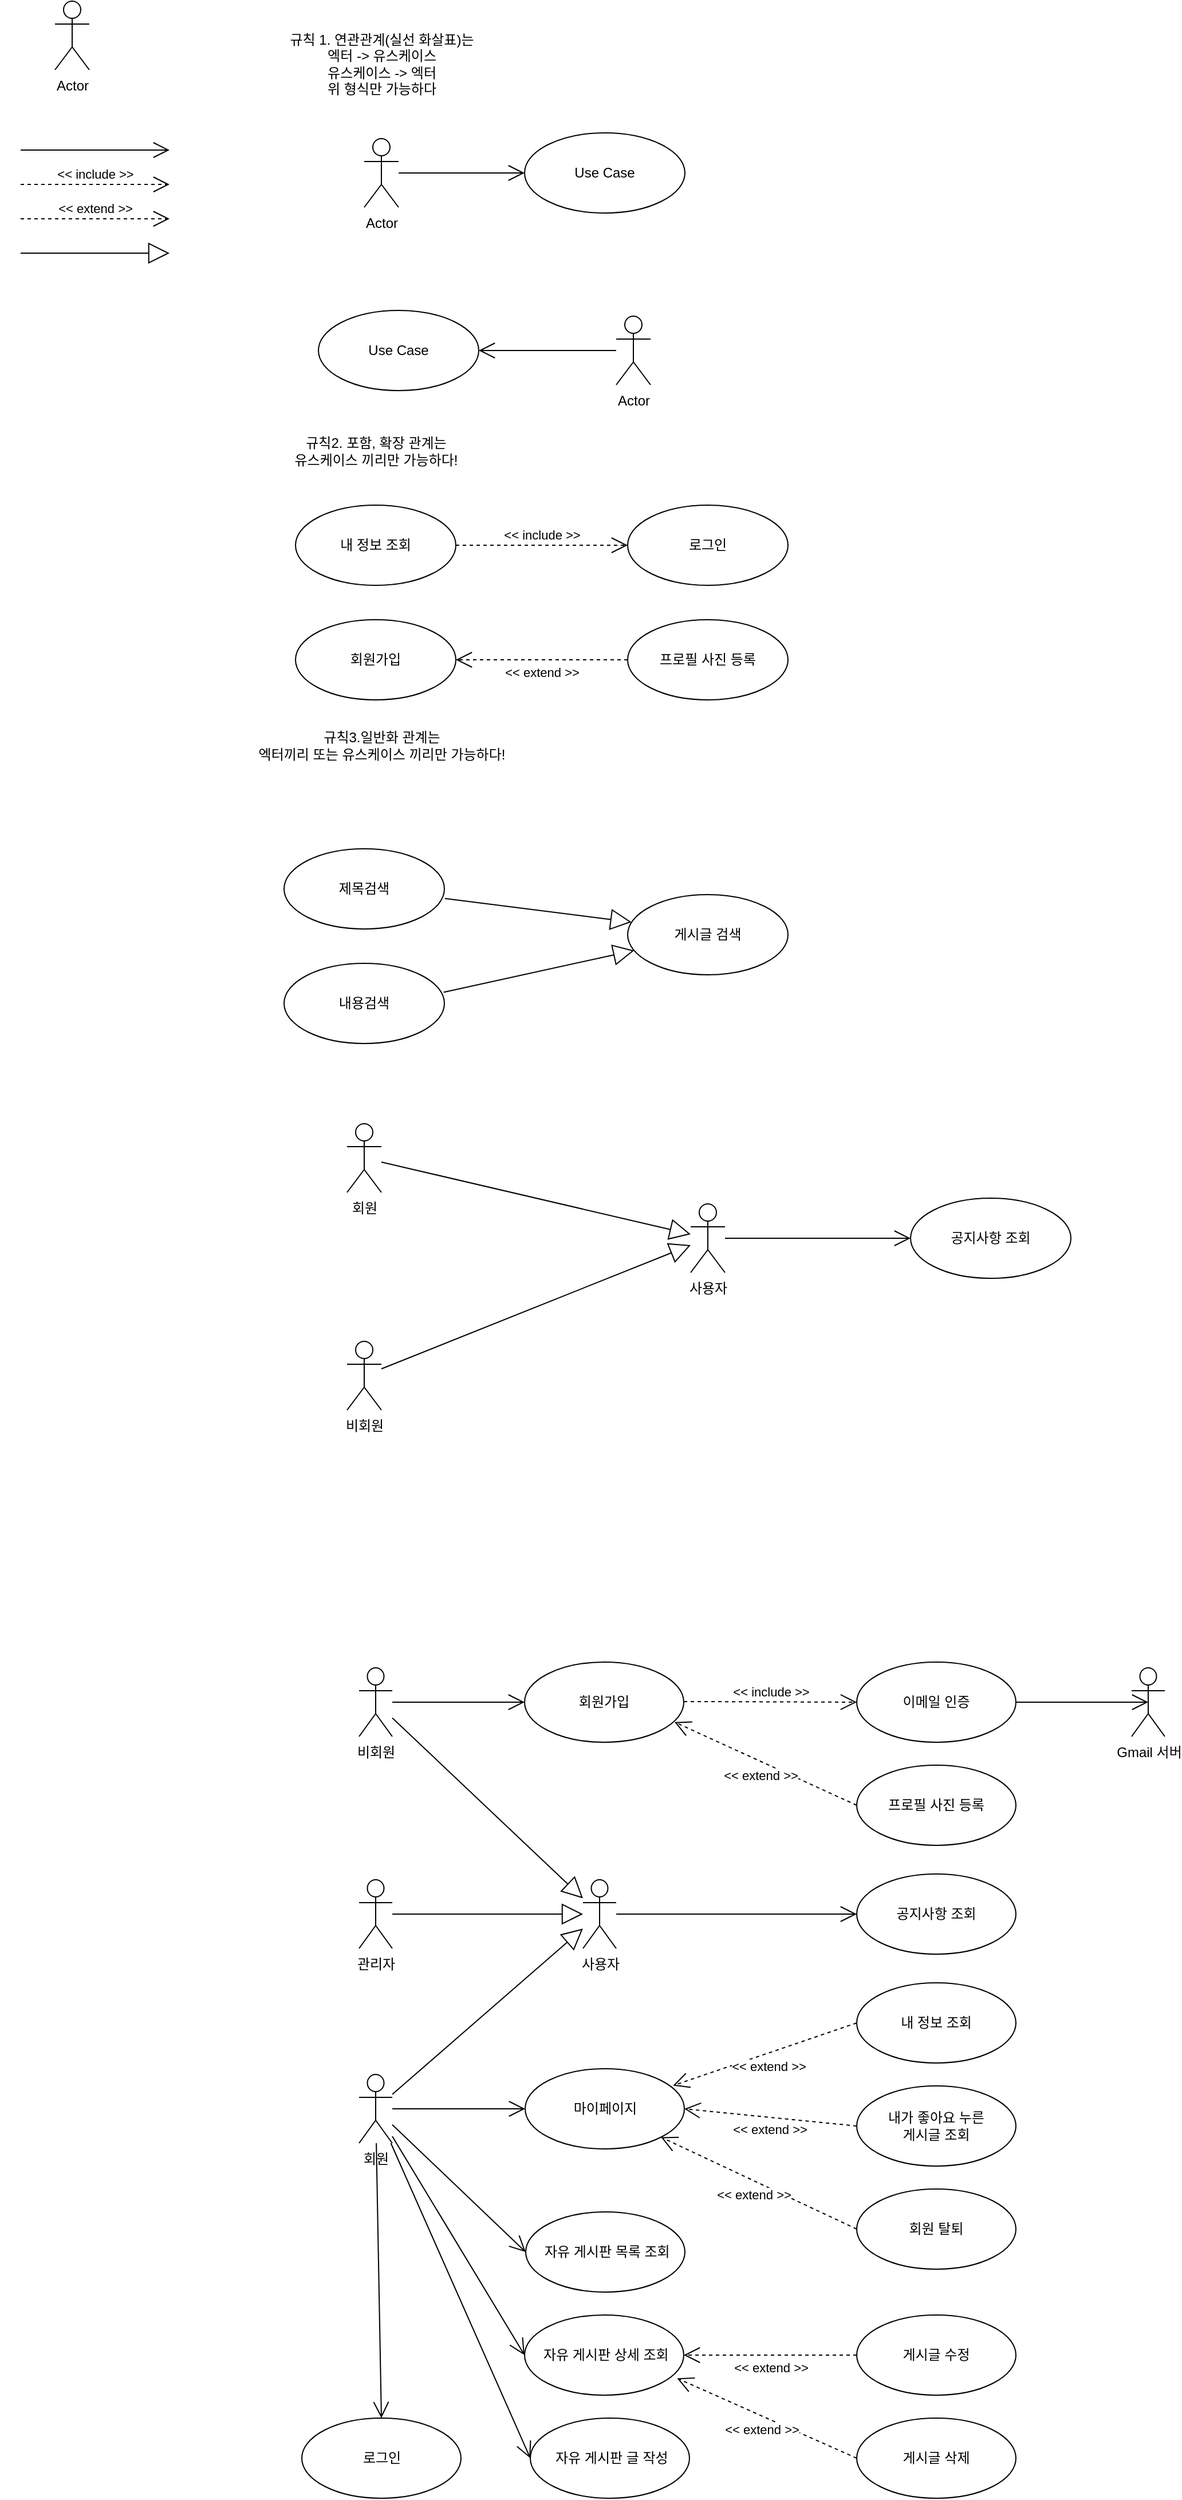 <mxfile version="21.5.1" type="device">
  <diagram name="페이지-1" id="GHzYC1kFA0pd2_-ugyQo">
    <mxGraphModel dx="1023" dy="1194" grid="1" gridSize="10" guides="1" tooltips="1" connect="1" arrows="1" fold="1" page="1" pageScale="1" pageWidth="827" pageHeight="1169" math="0" shadow="0">
      <root>
        <mxCell id="0" />
        <mxCell id="1" parent="0" />
        <mxCell id="xdDOXgokQ3Xpl5yxTw0o-1" value="Actor" style="shape=umlActor;verticalLabelPosition=bottom;verticalAlign=top;html=1;outlineConnect=0;" parent="1" vertex="1">
          <mxGeometry x="80" y="100" width="30" height="60" as="geometry" />
        </mxCell>
        <mxCell id="xdDOXgokQ3Xpl5yxTw0o-4" value="게시글 검색" style="ellipse;whiteSpace=wrap;html=1;" parent="1" vertex="1">
          <mxGeometry x="580" y="880" width="140" height="70" as="geometry" />
        </mxCell>
        <mxCell id="xdDOXgokQ3Xpl5yxTw0o-5" value="" style="endArrow=open;endFill=1;endSize=12;html=1;rounded=0;" parent="1" edge="1">
          <mxGeometry width="160" relative="1" as="geometry">
            <mxPoint x="50" y="230" as="sourcePoint" />
            <mxPoint x="180" y="230" as="targetPoint" />
          </mxGeometry>
        </mxCell>
        <mxCell id="xdDOXgokQ3Xpl5yxTw0o-6" value="&amp;lt;&amp;lt; include &amp;gt;&amp;gt;" style="endArrow=open;endSize=12;dashed=1;html=1;rounded=0;" parent="1" edge="1">
          <mxGeometry y="10" width="160" relative="1" as="geometry">
            <mxPoint x="50" y="260" as="sourcePoint" />
            <mxPoint x="180" y="260" as="targetPoint" />
            <mxPoint y="1" as="offset" />
          </mxGeometry>
        </mxCell>
        <mxCell id="xdDOXgokQ3Xpl5yxTw0o-9" value="&amp;lt;&amp;lt; extend &amp;gt;&amp;gt;" style="endArrow=open;endSize=12;dashed=1;html=1;rounded=0;" parent="1" edge="1">
          <mxGeometry y="10" width="160" relative="1" as="geometry">
            <mxPoint x="50" y="290" as="sourcePoint" />
            <mxPoint x="180" y="290" as="targetPoint" />
            <mxPoint y="1" as="offset" />
          </mxGeometry>
        </mxCell>
        <mxCell id="xdDOXgokQ3Xpl5yxTw0o-12" value="" style="endArrow=block;endSize=16;endFill=0;html=1;rounded=0;" parent="1" edge="1">
          <mxGeometry width="160" relative="1" as="geometry">
            <mxPoint x="50" y="320" as="sourcePoint" />
            <mxPoint x="180" y="320" as="targetPoint" />
          </mxGeometry>
        </mxCell>
        <mxCell id="xdDOXgokQ3Xpl5yxTw0o-13" value="규칙 1. 연관관계(실선 화살표)는&lt;br&gt;엑터 -&amp;gt; 유스케이스&lt;br&gt;유스케이스 -&amp;gt; 엑터&lt;br&gt;위 형식만 가능하다" style="text;html=1;align=center;verticalAlign=middle;resizable=0;points=[];autosize=1;strokeColor=none;fillColor=none;" parent="1" vertex="1">
          <mxGeometry x="265" y="120" width="200" height="70" as="geometry" />
        </mxCell>
        <mxCell id="xdDOXgokQ3Xpl5yxTw0o-14" value="Actor" style="shape=umlActor;verticalLabelPosition=bottom;verticalAlign=top;html=1;outlineConnect=0;" parent="1" vertex="1">
          <mxGeometry x="350" y="220" width="30" height="60" as="geometry" />
        </mxCell>
        <mxCell id="xdDOXgokQ3Xpl5yxTw0o-15" value="Use Case" style="ellipse;whiteSpace=wrap;html=1;" parent="1" vertex="1">
          <mxGeometry x="490" y="215" width="140" height="70" as="geometry" />
        </mxCell>
        <mxCell id="xdDOXgokQ3Xpl5yxTw0o-16" value="" style="endArrow=open;endFill=1;endSize=12;html=1;rounded=0;entryX=0;entryY=0.5;entryDx=0;entryDy=0;" parent="1" source="xdDOXgokQ3Xpl5yxTw0o-14" target="xdDOXgokQ3Xpl5yxTw0o-15" edge="1">
          <mxGeometry width="160" relative="1" as="geometry">
            <mxPoint x="440" y="330" as="sourcePoint" />
            <mxPoint x="470" y="245" as="targetPoint" />
          </mxGeometry>
        </mxCell>
        <mxCell id="xdDOXgokQ3Xpl5yxTw0o-18" value="Actor" style="shape=umlActor;verticalLabelPosition=bottom;verticalAlign=top;html=1;outlineConnect=0;" parent="1" vertex="1">
          <mxGeometry x="570" y="375" width="30" height="60" as="geometry" />
        </mxCell>
        <mxCell id="xdDOXgokQ3Xpl5yxTw0o-22" value="Use Case" style="ellipse;whiteSpace=wrap;html=1;" parent="1" vertex="1">
          <mxGeometry x="310" y="370" width="140" height="70" as="geometry" />
        </mxCell>
        <mxCell id="xdDOXgokQ3Xpl5yxTw0o-23" value="" style="endArrow=open;endFill=1;endSize=12;html=1;rounded=0;entryX=1;entryY=0.5;entryDx=0;entryDy=0;" parent="1" source="xdDOXgokQ3Xpl5yxTw0o-18" target="xdDOXgokQ3Xpl5yxTw0o-22" edge="1">
          <mxGeometry width="160" relative="1" as="geometry">
            <mxPoint x="560" y="407" as="sourcePoint" />
            <mxPoint x="465" y="405" as="targetPoint" />
          </mxGeometry>
        </mxCell>
        <mxCell id="xdDOXgokQ3Xpl5yxTw0o-24" value="규칙2. 포함, 확장 관계는&lt;br&gt;유스케이스 끼리만 가능하다!" style="text;html=1;align=center;verticalAlign=middle;resizable=0;points=[];autosize=1;strokeColor=none;fillColor=none;" parent="1" vertex="1">
          <mxGeometry x="270" y="473" width="180" height="40" as="geometry" />
        </mxCell>
        <mxCell id="xdDOXgokQ3Xpl5yxTw0o-25" value="내 정보 조회" style="ellipse;whiteSpace=wrap;html=1;" parent="1" vertex="1">
          <mxGeometry x="290" y="540" width="140" height="70" as="geometry" />
        </mxCell>
        <mxCell id="xdDOXgokQ3Xpl5yxTw0o-26" value="로그인" style="ellipse;whiteSpace=wrap;html=1;" parent="1" vertex="1">
          <mxGeometry x="580" y="540" width="140" height="70" as="geometry" />
        </mxCell>
        <mxCell id="xdDOXgokQ3Xpl5yxTw0o-27" value="&amp;lt;&amp;lt; include &amp;gt;&amp;gt;" style="endArrow=open;endSize=12;dashed=1;html=1;rounded=0;exitX=1;exitY=0.5;exitDx=0;exitDy=0;entryX=0;entryY=0.5;entryDx=0;entryDy=0;" parent="1" source="xdDOXgokQ3Xpl5yxTw0o-25" target="xdDOXgokQ3Xpl5yxTw0o-26" edge="1">
          <mxGeometry y="10" width="160" relative="1" as="geometry">
            <mxPoint x="456" y="578" as="sourcePoint" />
            <mxPoint x="566.0" y="575" as="targetPoint" />
            <mxPoint y="1" as="offset" />
          </mxGeometry>
        </mxCell>
        <mxCell id="xdDOXgokQ3Xpl5yxTw0o-28" value="회원가입" style="ellipse;whiteSpace=wrap;html=1;" parent="1" vertex="1">
          <mxGeometry x="290" y="640" width="140" height="70" as="geometry" />
        </mxCell>
        <mxCell id="xdDOXgokQ3Xpl5yxTw0o-29" value="프로필 사진 등록" style="ellipse;whiteSpace=wrap;html=1;" parent="1" vertex="1">
          <mxGeometry x="580" y="640" width="140" height="70" as="geometry" />
        </mxCell>
        <mxCell id="xdDOXgokQ3Xpl5yxTw0o-31" value="&amp;lt;&amp;lt; extend &amp;gt;&amp;gt;" style="endArrow=open;endSize=12;dashed=1;html=1;rounded=0;exitX=0;exitY=0.5;exitDx=0;exitDy=0;entryX=1;entryY=0.5;entryDx=0;entryDy=0;" parent="1" source="xdDOXgokQ3Xpl5yxTw0o-29" target="xdDOXgokQ3Xpl5yxTw0o-28" edge="1">
          <mxGeometry y="10" width="160" relative="1" as="geometry">
            <mxPoint x="566.0" y="675" as="sourcePoint" />
            <mxPoint x="406" y="790" as="targetPoint" />
            <mxPoint y="1" as="offset" />
          </mxGeometry>
        </mxCell>
        <mxCell id="xdDOXgokQ3Xpl5yxTw0o-32" value="규칙3.일반화 관계는&lt;br&gt;엑터끼리 또는 유스케이스 끼리만 가능하다!" style="text;html=1;align=center;verticalAlign=middle;resizable=0;points=[];autosize=1;strokeColor=none;fillColor=none;" parent="1" vertex="1">
          <mxGeometry x="235" y="730" width="260" height="40" as="geometry" />
        </mxCell>
        <mxCell id="xdDOXgokQ3Xpl5yxTw0o-33" value="제목검색" style="ellipse;whiteSpace=wrap;html=1;" parent="1" vertex="1">
          <mxGeometry x="280" y="840" width="140" height="70" as="geometry" />
        </mxCell>
        <mxCell id="xdDOXgokQ3Xpl5yxTw0o-34" value="내용검색" style="ellipse;whiteSpace=wrap;html=1;" parent="1" vertex="1">
          <mxGeometry x="280" y="940" width="140" height="70" as="geometry" />
        </mxCell>
        <mxCell id="xdDOXgokQ3Xpl5yxTw0o-35" value="" style="endArrow=block;endSize=16;endFill=0;html=1;rounded=0;entryX=0.024;entryY=0.343;entryDx=0;entryDy=0;entryPerimeter=0;exitX=1.003;exitY=0.62;exitDx=0;exitDy=0;exitPerimeter=0;" parent="1" source="xdDOXgokQ3Xpl5yxTw0o-33" target="xdDOXgokQ3Xpl5yxTw0o-4" edge="1">
          <mxGeometry width="160" relative="1" as="geometry">
            <mxPoint x="450" y="860" as="sourcePoint" />
            <mxPoint x="580" y="860" as="targetPoint" />
          </mxGeometry>
        </mxCell>
        <mxCell id="xdDOXgokQ3Xpl5yxTw0o-36" value="" style="endArrow=block;endSize=16;endFill=0;html=1;rounded=0;entryX=0.041;entryY=0.696;entryDx=0;entryDy=0;entryPerimeter=0;exitX=0.995;exitY=0.36;exitDx=0;exitDy=0;exitPerimeter=0;" parent="1" source="xdDOXgokQ3Xpl5yxTw0o-34" target="xdDOXgokQ3Xpl5yxTw0o-4" edge="1">
          <mxGeometry width="160" relative="1" as="geometry">
            <mxPoint x="430" y="920" as="sourcePoint" />
            <mxPoint x="583" y="991" as="targetPoint" />
          </mxGeometry>
        </mxCell>
        <mxCell id="xdDOXgokQ3Xpl5yxTw0o-37" value="회원" style="shape=umlActor;verticalLabelPosition=bottom;verticalAlign=top;html=1;outlineConnect=0;" parent="1" vertex="1">
          <mxGeometry x="335" y="1080" width="30" height="60" as="geometry" />
        </mxCell>
        <mxCell id="xdDOXgokQ3Xpl5yxTw0o-38" value="사용자" style="shape=umlActor;verticalLabelPosition=bottom;verticalAlign=top;html=1;outlineConnect=0;" parent="1" vertex="1">
          <mxGeometry x="635" y="1150" width="30" height="60" as="geometry" />
        </mxCell>
        <mxCell id="xdDOXgokQ3Xpl5yxTw0o-39" value="비회원" style="shape=umlActor;verticalLabelPosition=bottom;verticalAlign=top;html=1;outlineConnect=0;" parent="1" vertex="1">
          <mxGeometry x="335" y="1270" width="30" height="60" as="geometry" />
        </mxCell>
        <mxCell id="xdDOXgokQ3Xpl5yxTw0o-40" value="" style="endArrow=block;endSize=16;endFill=0;html=1;rounded=0;" parent="1" source="xdDOXgokQ3Xpl5yxTw0o-37" target="xdDOXgokQ3Xpl5yxTw0o-38" edge="1">
          <mxGeometry width="160" relative="1" as="geometry">
            <mxPoint x="390" y="1120" as="sourcePoint" />
            <mxPoint x="540" y="1190" as="targetPoint" />
          </mxGeometry>
        </mxCell>
        <mxCell id="xdDOXgokQ3Xpl5yxTw0o-47" value="" style="endArrow=block;endSize=16;endFill=0;html=1;rounded=0;" parent="1" source="xdDOXgokQ3Xpl5yxTw0o-39" target="xdDOXgokQ3Xpl5yxTw0o-38" edge="1">
          <mxGeometry width="160" relative="1" as="geometry">
            <mxPoint x="440" y="1260" as="sourcePoint" />
            <mxPoint x="710" y="1324" as="targetPoint" />
          </mxGeometry>
        </mxCell>
        <mxCell id="xdDOXgokQ3Xpl5yxTw0o-50" value="공지사항 조회" style="ellipse;whiteSpace=wrap;html=1;" parent="1" vertex="1">
          <mxGeometry x="827" y="1145" width="140" height="70" as="geometry" />
        </mxCell>
        <mxCell id="xdDOXgokQ3Xpl5yxTw0o-52" value="" style="endArrow=open;endFill=1;endSize=12;html=1;rounded=0;" parent="1" source="xdDOXgokQ3Xpl5yxTw0o-38" target="xdDOXgokQ3Xpl5yxTw0o-50" edge="1">
          <mxGeometry width="160" relative="1" as="geometry">
            <mxPoint x="620" y="1179.41" as="sourcePoint" />
            <mxPoint x="720" y="1180" as="targetPoint" />
          </mxGeometry>
        </mxCell>
        <mxCell id="W0R5EeFyvwS9dRH4JwOf-3" value="비회원" style="shape=umlActor;verticalLabelPosition=bottom;verticalAlign=top;html=1;outlineConnect=0;" vertex="1" parent="1">
          <mxGeometry x="345.5" y="1555" width="29" height="60" as="geometry" />
        </mxCell>
        <mxCell id="W0R5EeFyvwS9dRH4JwOf-4" value="회원가입" style="ellipse;whiteSpace=wrap;html=1;" vertex="1" parent="1">
          <mxGeometry x="490" y="1550" width="139" height="70" as="geometry" />
        </mxCell>
        <mxCell id="W0R5EeFyvwS9dRH4JwOf-5" value="" style="endArrow=open;endFill=1;endSize=12;html=1;rounded=0;entryX=0;entryY=0.5;entryDx=0;entryDy=0;" edge="1" parent="1" source="W0R5EeFyvwS9dRH4JwOf-3" target="W0R5EeFyvwS9dRH4JwOf-4">
          <mxGeometry width="160" relative="1" as="geometry">
            <mxPoint x="370" y="1585" as="sourcePoint" />
            <mxPoint x="510" y="1584.44" as="targetPoint" />
          </mxGeometry>
        </mxCell>
        <mxCell id="W0R5EeFyvwS9dRH4JwOf-6" value="&amp;lt;&amp;lt; include &amp;gt;&amp;gt;" style="endArrow=open;endSize=12;dashed=1;html=1;rounded=0;exitX=1;exitY=0.492;exitDx=0;exitDy=0;exitPerimeter=0;entryX=0;entryY=0.5;entryDx=0;entryDy=0;" edge="1" parent="1" source="W0R5EeFyvwS9dRH4JwOf-4" target="W0R5EeFyvwS9dRH4JwOf-7">
          <mxGeometry y="10" width="160" relative="1" as="geometry">
            <mxPoint x="640" y="1584.44" as="sourcePoint" />
            <mxPoint x="750" y="1540" as="targetPoint" />
            <mxPoint y="1" as="offset" />
          </mxGeometry>
        </mxCell>
        <mxCell id="W0R5EeFyvwS9dRH4JwOf-7" value="이메일 인증" style="ellipse;whiteSpace=wrap;html=1;" vertex="1" parent="1">
          <mxGeometry x="780" y="1550" width="139" height="70" as="geometry" />
        </mxCell>
        <mxCell id="W0R5EeFyvwS9dRH4JwOf-8" value="Gmail 서버&lt;br&gt;" style="shape=umlActor;verticalLabelPosition=bottom;verticalAlign=top;html=1;outlineConnect=0;" vertex="1" parent="1">
          <mxGeometry x="1020" y="1555" width="29" height="60" as="geometry" />
        </mxCell>
        <mxCell id="W0R5EeFyvwS9dRH4JwOf-10" value="" style="endArrow=open;endFill=1;endSize=12;html=1;rounded=0;exitX=1;exitY=0.5;exitDx=0;exitDy=0;entryX=0.5;entryY=0.5;entryDx=0;entryDy=0;entryPerimeter=0;" edge="1" parent="1" source="W0R5EeFyvwS9dRH4JwOf-7" target="W0R5EeFyvwS9dRH4JwOf-8">
          <mxGeometry width="160" relative="1" as="geometry">
            <mxPoint x="930" y="1579.33" as="sourcePoint" />
            <mxPoint x="1000" y="1590" as="targetPoint" />
          </mxGeometry>
        </mxCell>
        <mxCell id="W0R5EeFyvwS9dRH4JwOf-11" value="프로필 사진 등록" style="ellipse;whiteSpace=wrap;html=1;" vertex="1" parent="1">
          <mxGeometry x="780" y="1640" width="139" height="70" as="geometry" />
        </mxCell>
        <mxCell id="W0R5EeFyvwS9dRH4JwOf-12" value="&amp;lt;&amp;lt; extend &amp;gt;&amp;gt;" style="endArrow=open;endSize=12;dashed=1;html=1;rounded=0;exitX=0;exitY=0.5;exitDx=0;exitDy=0;entryX=0.942;entryY=0.748;entryDx=0;entryDy=0;entryPerimeter=0;" edge="1" parent="1" source="W0R5EeFyvwS9dRH4JwOf-11" target="W0R5EeFyvwS9dRH4JwOf-4">
          <mxGeometry y="10" width="160" relative="1" as="geometry">
            <mxPoint x="740" y="1700" as="sourcePoint" />
            <mxPoint x="590" y="1700" as="targetPoint" />
            <mxPoint y="1" as="offset" />
          </mxGeometry>
        </mxCell>
        <mxCell id="W0R5EeFyvwS9dRH4JwOf-13" value="회원" style="shape=umlActor;verticalLabelPosition=bottom;verticalAlign=top;html=1;outlineConnect=0;" vertex="1" parent="1">
          <mxGeometry x="345.5" y="1910" width="29" height="60" as="geometry" />
        </mxCell>
        <mxCell id="W0R5EeFyvwS9dRH4JwOf-16" value="사용자" style="shape=umlActor;verticalLabelPosition=bottom;verticalAlign=top;html=1;outlineConnect=0;" vertex="1" parent="1">
          <mxGeometry x="541" y="1740" width="29" height="60" as="geometry" />
        </mxCell>
        <mxCell id="W0R5EeFyvwS9dRH4JwOf-17" value="" style="endArrow=block;endSize=16;endFill=0;html=1;rounded=0;" edge="1" parent="1" source="W0R5EeFyvwS9dRH4JwOf-3" target="W0R5EeFyvwS9dRH4JwOf-16">
          <mxGeometry width="160" relative="1" as="geometry">
            <mxPoint x="430" y="1610" as="sourcePoint" />
            <mxPoint x="490" y="1750" as="targetPoint" />
          </mxGeometry>
        </mxCell>
        <mxCell id="W0R5EeFyvwS9dRH4JwOf-18" value="" style="endArrow=block;endSize=16;endFill=0;html=1;rounded=0;" edge="1" parent="1" source="W0R5EeFyvwS9dRH4JwOf-13" target="W0R5EeFyvwS9dRH4JwOf-16">
          <mxGeometry width="160" relative="1" as="geometry">
            <mxPoint x="345.5" y="1740" as="sourcePoint" />
            <mxPoint x="511.5" y="1897" as="targetPoint" />
          </mxGeometry>
        </mxCell>
        <mxCell id="W0R5EeFyvwS9dRH4JwOf-19" value="공지사항 조회" style="ellipse;whiteSpace=wrap;html=1;" vertex="1" parent="1">
          <mxGeometry x="780" y="1735" width="139" height="70" as="geometry" />
        </mxCell>
        <mxCell id="W0R5EeFyvwS9dRH4JwOf-20" value="" style="endArrow=open;endFill=1;endSize=12;html=1;rounded=0;entryX=0;entryY=0.5;entryDx=0;entryDy=0;" edge="1" parent="1" source="W0R5EeFyvwS9dRH4JwOf-16" target="W0R5EeFyvwS9dRH4JwOf-19">
          <mxGeometry width="160" relative="1" as="geometry">
            <mxPoint x="570" y="1770" as="sourcePoint" />
            <mxPoint x="695" y="1769.33" as="targetPoint" />
          </mxGeometry>
        </mxCell>
        <mxCell id="W0R5EeFyvwS9dRH4JwOf-21" value="관리자" style="shape=umlActor;verticalLabelPosition=bottom;verticalAlign=top;html=1;outlineConnect=0;" vertex="1" parent="1">
          <mxGeometry x="345.5" y="1740" width="29" height="60" as="geometry" />
        </mxCell>
        <mxCell id="W0R5EeFyvwS9dRH4JwOf-23" value="" style="endArrow=block;endSize=16;endFill=0;html=1;rounded=0;" edge="1" parent="1" source="W0R5EeFyvwS9dRH4JwOf-21" target="W0R5EeFyvwS9dRH4JwOf-16">
          <mxGeometry width="160" relative="1" as="geometry">
            <mxPoint x="450" y="2003" as="sourcePoint" />
            <mxPoint x="616" y="2160" as="targetPoint" />
          </mxGeometry>
        </mxCell>
        <mxCell id="W0R5EeFyvwS9dRH4JwOf-25" value="마이페이지" style="ellipse;whiteSpace=wrap;html=1;" vertex="1" parent="1">
          <mxGeometry x="490.5" y="1905" width="139" height="70" as="geometry" />
        </mxCell>
        <mxCell id="W0R5EeFyvwS9dRH4JwOf-26" value="" style="endArrow=open;endFill=1;endSize=12;html=1;rounded=0;entryX=0;entryY=0.5;entryDx=0;entryDy=0;" edge="1" parent="1" source="W0R5EeFyvwS9dRH4JwOf-13" target="W0R5EeFyvwS9dRH4JwOf-25">
          <mxGeometry width="160" relative="1" as="geometry">
            <mxPoint x="390" y="1920" as="sourcePoint" />
            <mxPoint x="584.5" y="1919.33" as="targetPoint" />
          </mxGeometry>
        </mxCell>
        <mxCell id="W0R5EeFyvwS9dRH4JwOf-28" value="내 정보 조회" style="ellipse;whiteSpace=wrap;html=1;" vertex="1" parent="1">
          <mxGeometry x="780" y="1830" width="139" height="70" as="geometry" />
        </mxCell>
        <mxCell id="W0R5EeFyvwS9dRH4JwOf-29" value="내가 좋아요 누른 &lt;br&gt;게시글 조회" style="ellipse;whiteSpace=wrap;html=1;" vertex="1" parent="1">
          <mxGeometry x="780" y="1920" width="139" height="70" as="geometry" />
        </mxCell>
        <mxCell id="W0R5EeFyvwS9dRH4JwOf-30" value="회원 탈퇴" style="ellipse;whiteSpace=wrap;html=1;" vertex="1" parent="1">
          <mxGeometry x="780" y="2010" width="139" height="70" as="geometry" />
        </mxCell>
        <mxCell id="W0R5EeFyvwS9dRH4JwOf-33" value="&amp;lt;&amp;lt; extend &amp;gt;&amp;gt;" style="endArrow=open;endSize=12;dashed=1;html=1;rounded=0;exitX=0;exitY=0.5;exitDx=0;exitDy=0;entryX=1;entryY=1;entryDx=0;entryDy=0;" edge="1" parent="1" source="W0R5EeFyvwS9dRH4JwOf-30" target="W0R5EeFyvwS9dRH4JwOf-25">
          <mxGeometry y="10" width="160" relative="1" as="geometry">
            <mxPoint x="774" y="2094" as="sourcePoint" />
            <mxPoint x="590" y="2040" as="targetPoint" />
            <mxPoint y="1" as="offset" />
          </mxGeometry>
        </mxCell>
        <mxCell id="W0R5EeFyvwS9dRH4JwOf-34" value="&amp;lt;&amp;lt; extend &amp;gt;&amp;gt;" style="endArrow=open;endSize=12;dashed=1;html=1;rounded=0;exitX=0;exitY=0.5;exitDx=0;exitDy=0;entryX=1;entryY=0.5;entryDx=0;entryDy=0;" edge="1" parent="1" source="W0R5EeFyvwS9dRH4JwOf-29" target="W0R5EeFyvwS9dRH4JwOf-25">
          <mxGeometry y="10" width="160" relative="1" as="geometry">
            <mxPoint x="806" y="2015" as="sourcePoint" />
            <mxPoint x="635" y="1905" as="targetPoint" />
            <mxPoint y="1" as="offset" />
          </mxGeometry>
        </mxCell>
        <mxCell id="W0R5EeFyvwS9dRH4JwOf-35" value="&amp;lt;&amp;lt; extend &amp;gt;&amp;gt;" style="endArrow=open;endSize=12;dashed=1;html=1;rounded=0;entryX=0.929;entryY=0.21;entryDx=0;entryDy=0;entryPerimeter=0;exitX=0;exitY=0.5;exitDx=0;exitDy=0;" edge="1" parent="1" source="W0R5EeFyvwS9dRH4JwOf-28" target="W0R5EeFyvwS9dRH4JwOf-25">
          <mxGeometry y="10" width="160" relative="1" as="geometry">
            <mxPoint x="730" y="1870" as="sourcePoint" />
            <mxPoint x="635" y="1830" as="targetPoint" />
            <mxPoint y="1" as="offset" />
          </mxGeometry>
        </mxCell>
        <mxCell id="W0R5EeFyvwS9dRH4JwOf-36" value="&amp;nbsp;자유 게시판 목록 조회" style="ellipse;whiteSpace=wrap;html=1;" vertex="1" parent="1">
          <mxGeometry x="491" y="2030" width="139" height="70" as="geometry" />
        </mxCell>
        <mxCell id="W0R5EeFyvwS9dRH4JwOf-37" value="&amp;nbsp;자유 게시판 상세 조회" style="ellipse;whiteSpace=wrap;html=1;" vertex="1" parent="1">
          <mxGeometry x="490" y="2120" width="139" height="70" as="geometry" />
        </mxCell>
        <mxCell id="W0R5EeFyvwS9dRH4JwOf-38" value="&amp;nbsp;자유 게시판 글 작성" style="ellipse;whiteSpace=wrap;html=1;" vertex="1" parent="1">
          <mxGeometry x="495" y="2210" width="139" height="70" as="geometry" />
        </mxCell>
        <mxCell id="W0R5EeFyvwS9dRH4JwOf-39" value="" style="endArrow=open;endFill=1;endSize=12;html=1;rounded=0;entryX=0;entryY=0.5;entryDx=0;entryDy=0;" edge="1" parent="1" source="W0R5EeFyvwS9dRH4JwOf-13" target="W0R5EeFyvwS9dRH4JwOf-36">
          <mxGeometry width="160" relative="1" as="geometry">
            <mxPoint x="335" y="2040" as="sourcePoint" />
            <mxPoint x="451" y="2040" as="targetPoint" />
          </mxGeometry>
        </mxCell>
        <mxCell id="W0R5EeFyvwS9dRH4JwOf-40" value="" style="endArrow=open;endFill=1;endSize=12;html=1;rounded=0;entryX=0;entryY=0.5;entryDx=0;entryDy=0;" edge="1" parent="1" source="W0R5EeFyvwS9dRH4JwOf-13" target="W0R5EeFyvwS9dRH4JwOf-37">
          <mxGeometry width="160" relative="1" as="geometry">
            <mxPoint x="365" y="2050" as="sourcePoint" />
            <mxPoint x="480" y="2179" as="targetPoint" />
          </mxGeometry>
        </mxCell>
        <mxCell id="W0R5EeFyvwS9dRH4JwOf-41" value="" style="endArrow=open;endFill=1;endSize=12;html=1;rounded=0;entryX=0;entryY=0.5;entryDx=0;entryDy=0;" edge="1" parent="1" source="W0R5EeFyvwS9dRH4JwOf-13" target="W0R5EeFyvwS9dRH4JwOf-38">
          <mxGeometry width="160" relative="1" as="geometry">
            <mxPoint x="356" y="2130.5" as="sourcePoint" />
            <mxPoint x="471" y="2259.5" as="targetPoint" />
          </mxGeometry>
        </mxCell>
        <mxCell id="W0R5EeFyvwS9dRH4JwOf-42" value="게시글 수정" style="ellipse;whiteSpace=wrap;html=1;" vertex="1" parent="1">
          <mxGeometry x="780" y="2120" width="139" height="70" as="geometry" />
        </mxCell>
        <mxCell id="W0R5EeFyvwS9dRH4JwOf-43" value="게시글 삭제" style="ellipse;whiteSpace=wrap;html=1;" vertex="1" parent="1">
          <mxGeometry x="780" y="2210" width="139" height="70" as="geometry" />
        </mxCell>
        <mxCell id="W0R5EeFyvwS9dRH4JwOf-44" value="&amp;lt;&amp;lt; extend &amp;gt;&amp;gt;" style="endArrow=open;endSize=12;dashed=1;html=1;rounded=0;exitX=0;exitY=0.5;exitDx=0;exitDy=0;entryX=0.958;entryY=0.789;entryDx=0;entryDy=0;entryPerimeter=0;" edge="1" parent="1" source="W0R5EeFyvwS9dRH4JwOf-43" target="W0R5EeFyvwS9dRH4JwOf-37">
          <mxGeometry y="10" width="160" relative="1" as="geometry">
            <mxPoint x="750" y="2221" as="sourcePoint" />
            <mxPoint x="580" y="2140" as="targetPoint" />
            <mxPoint y="1" as="offset" />
          </mxGeometry>
        </mxCell>
        <mxCell id="W0R5EeFyvwS9dRH4JwOf-45" value="&amp;lt;&amp;lt; extend &amp;gt;&amp;gt;" style="endArrow=open;endSize=12;dashed=1;html=1;rounded=0;entryX=1;entryY=0.5;entryDx=0;entryDy=0;exitX=0;exitY=0.5;exitDx=0;exitDy=0;" edge="1" parent="1" source="W0R5EeFyvwS9dRH4JwOf-42" target="W0R5EeFyvwS9dRH4JwOf-37">
          <mxGeometry y="10" width="160" relative="1" as="geometry">
            <mxPoint x="740" y="2170" as="sourcePoint" />
            <mxPoint x="640" y="2100" as="targetPoint" />
            <mxPoint y="1" as="offset" />
          </mxGeometry>
        </mxCell>
        <mxCell id="W0R5EeFyvwS9dRH4JwOf-46" value="로그인" style="ellipse;whiteSpace=wrap;html=1;" vertex="1" parent="1">
          <mxGeometry x="295.5" y="2210" width="139" height="70" as="geometry" />
        </mxCell>
        <mxCell id="W0R5EeFyvwS9dRH4JwOf-47" value="" style="endArrow=open;endFill=1;endSize=12;html=1;rounded=0;entryX=0.5;entryY=0;entryDx=0;entryDy=0;" edge="1" parent="1" source="W0R5EeFyvwS9dRH4JwOf-13" target="W0R5EeFyvwS9dRH4JwOf-46">
          <mxGeometry width="160" relative="1" as="geometry">
            <mxPoint x="312.5" y="1990" as="sourcePoint" />
            <mxPoint x="365" y="2180" as="targetPoint" />
          </mxGeometry>
        </mxCell>
      </root>
    </mxGraphModel>
  </diagram>
</mxfile>
